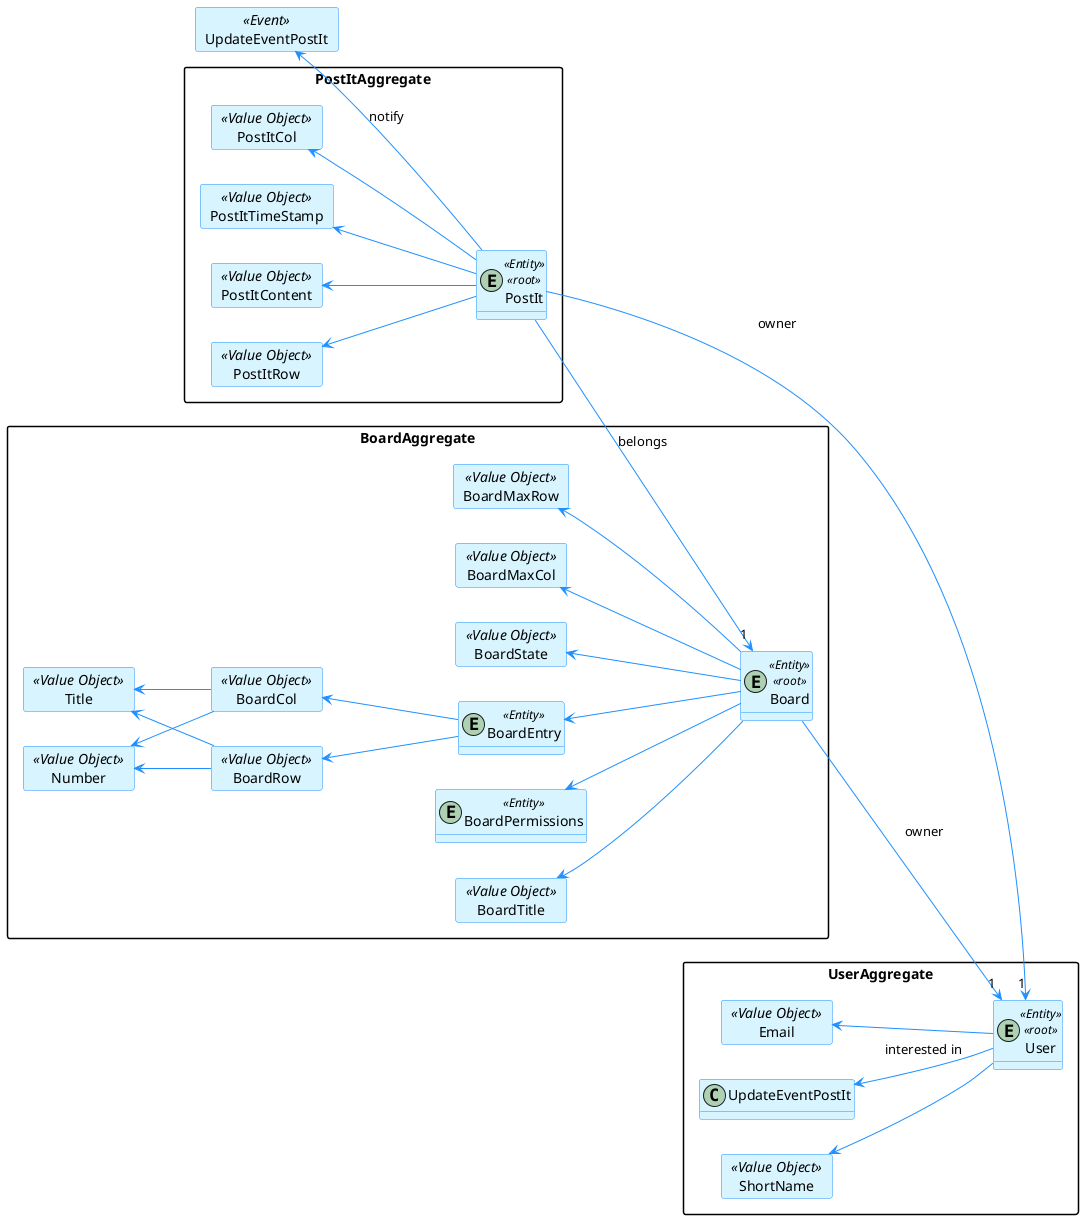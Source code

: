 @startuml "Shared Boards"
left to right direction

hide methods

skinparam classAttributeIconSize 0

skinparam class {
    LifeLineBorderColor DodgerBlue
    LifeLineBackgroundColor APPLICATION
    BackgroundColor #D8F5FF
    ArrowColor DodgerBlue
    BorderColor DodgerBlue
}

skinparam packageStyle rectangle
skinparam card {
    LifeLineBorderColor DodgerBlue
    LifeLineBackgroundColor APPLICATION
    BackgroundColor #D8F5FF
    ArrowColor DodgerBlue
    BorderColor DodgerBlue
}

' PostIt
package PostItAggregate{
    entity PostIt <<Entity>><<root>>

    card PostItContent <<Value Object>>{
    }

    card PostItRow <<Value Object>>{
    }

    card PostItCol <<Value Object>>{
    }

    card PostItTimeStamp <<Value Object>>{
    }

    PostItContent <-- PostIt
    PostItRow <-- PostIt
    PostItCol <-- PostIt
    PostItTimeStamp <-- PostIt
}


' User
package UserAggregate{
    entity User <<Entity>><<root>>

    card ShortName <<Value Object>>{
    }

    card Email <<Value Object>>{
    }

    ShortName <-- User
    Email <-- User
    UpdateEventPostIt <-- User :interested in
}


' Board
package BoardAggregate{
    entity Board <<Entity>><<root>>
    
    card BoardTitle <<Value Object>>{
    }

    card BoardMaxRow <<Value Object>>{
    }

    card BoardMaxCol <<Value Object>>{
    }

    card BoardState <<Value Object>>{
    }

    card Title <<Value Object>>{
    }

    card Number <<Value Object>>{
    }

    BoardTitle <-- Board
    BoardMaxRow <-- Board
    BoardMaxCol <-- Board
    BoardState <-- Board

    entity BoardEntry <<Entity>>{
    }

    card BoardRow <<Value Object>>{
    }

    card BoardCol <<Value Object>>{
    }

    BoardEntry <-- Board
    BoardRow <-- BoardEntry
    BoardCol <-- BoardEntry
    Number <-- BoardRow
    Title <-- BoardCol
    Number <-- BoardCol
    Title <-- BoardRow


    entity BoardPermissions <<Entity>>

    BoardPermissions <-- Board
}



' Relations
PostIt --> "1" User :owner
Board --> "1" User :owner
PostIt --> "1" Board :belongs



' Events
card UpdateEventPostIt <<Event>>{
}

UpdateEventPostIt <-- PostIt :notify


@enduml
